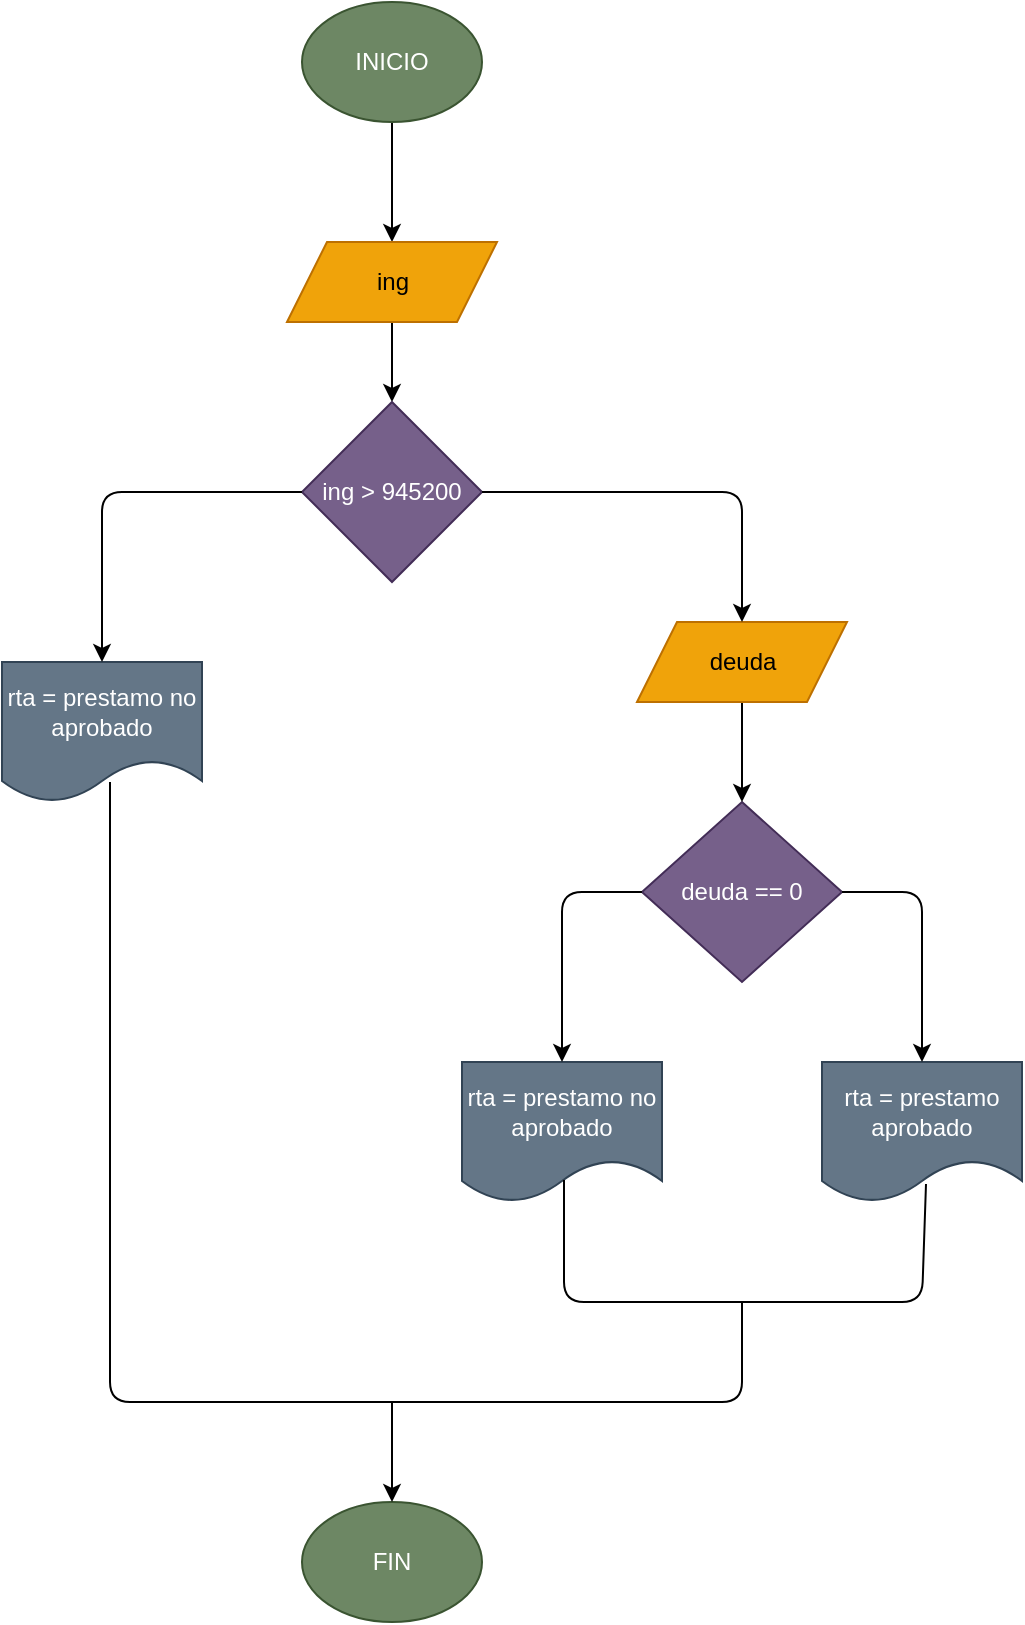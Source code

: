 <mxfile>
    <diagram id="4hFx81MA7K95iC1_LwgT" name="Página-1">
        <mxGraphModel dx="893" dy="411" grid="1" gridSize="10" guides="1" tooltips="1" connect="1" arrows="1" fold="1" page="1" pageScale="1" pageWidth="827" pageHeight="1169" math="0" shadow="0">
            <root>
                <mxCell id="0"/>
                <mxCell id="1" parent="0"/>
                <mxCell id="10" value="" style="edgeStyle=none;html=1;" edge="1" parent="1" source="2" target="3">
                    <mxGeometry relative="1" as="geometry"/>
                </mxCell>
                <mxCell id="2" value="INICIO" style="ellipse;whiteSpace=wrap;html=1;fillColor=#6d8764;fontColor=#ffffff;strokeColor=#3A5431;" vertex="1" parent="1">
                    <mxGeometry x="350" y="30" width="90" height="60" as="geometry"/>
                </mxCell>
                <mxCell id="11" value="" style="edgeStyle=none;html=1;" edge="1" parent="1" source="3" target="4">
                    <mxGeometry relative="1" as="geometry"/>
                </mxCell>
                <mxCell id="3" value="ing" style="shape=parallelogram;perimeter=parallelogramPerimeter;whiteSpace=wrap;html=1;fixedSize=1;fillColor=#f0a30a;fontColor=#000000;strokeColor=#BD7000;" vertex="1" parent="1">
                    <mxGeometry x="342.5" y="150" width="105" height="40" as="geometry"/>
                </mxCell>
                <mxCell id="4" value="ing &amp;gt; 945200" style="rhombus;whiteSpace=wrap;html=1;fillColor=#76608a;fontColor=#ffffff;strokeColor=#432D57;" vertex="1" parent="1">
                    <mxGeometry x="350" y="230" width="90" height="90" as="geometry"/>
                </mxCell>
                <mxCell id="6" value="deuda == 0" style="rhombus;whiteSpace=wrap;html=1;fillColor=#76608a;fontColor=#ffffff;strokeColor=#432D57;" vertex="1" parent="1">
                    <mxGeometry x="520" y="430" width="100" height="90" as="geometry"/>
                </mxCell>
                <mxCell id="7" value="rta = prestamo aprobado" style="shape=document;whiteSpace=wrap;html=1;boundedLbl=1;fillColor=#647687;fontColor=#ffffff;strokeColor=#314354;" vertex="1" parent="1">
                    <mxGeometry x="610" y="560" width="100" height="70" as="geometry"/>
                </mxCell>
                <mxCell id="8" value="rta = prestamo no aprobado" style="shape=document;whiteSpace=wrap;html=1;boundedLbl=1;fillColor=#647687;fontColor=#ffffff;strokeColor=#314354;" vertex="1" parent="1">
                    <mxGeometry x="430" y="560" width="100" height="70" as="geometry"/>
                </mxCell>
                <mxCell id="9" value="rta = prestamo no aprobado" style="shape=document;whiteSpace=wrap;html=1;boundedLbl=1;fillColor=#647687;fontColor=#ffffff;strokeColor=#314354;" vertex="1" parent="1">
                    <mxGeometry x="200" y="360" width="100" height="70" as="geometry"/>
                </mxCell>
                <mxCell id="14" value="" style="endArrow=classic;html=1;exitX=0;exitY=0.5;exitDx=0;exitDy=0;entryX=0.5;entryY=0;entryDx=0;entryDy=0;" edge="1" parent="1" source="4" target="9">
                    <mxGeometry width="50" height="50" relative="1" as="geometry">
                        <mxPoint x="350" y="280" as="sourcePoint"/>
                        <mxPoint x="400" y="230" as="targetPoint"/>
                        <Array as="points">
                            <mxPoint x="250" y="275"/>
                        </Array>
                    </mxGeometry>
                </mxCell>
                <mxCell id="16" value="" style="endArrow=classic;html=1;entryX=0.5;entryY=0;entryDx=0;entryDy=0;exitX=0;exitY=0.5;exitDx=0;exitDy=0;" edge="1" parent="1" source="6" target="8">
                    <mxGeometry width="50" height="50" relative="1" as="geometry">
                        <mxPoint x="450" y="500" as="sourcePoint"/>
                        <mxPoint x="500" y="450" as="targetPoint"/>
                        <Array as="points">
                            <mxPoint x="480" y="475"/>
                        </Array>
                    </mxGeometry>
                </mxCell>
                <mxCell id="17" value="" style="endArrow=classic;html=1;exitX=1;exitY=0.5;exitDx=0;exitDy=0;entryX=0.5;entryY=0;entryDx=0;entryDy=0;" edge="1" parent="1" source="6" target="7">
                    <mxGeometry width="50" height="50" relative="1" as="geometry">
                        <mxPoint x="605" y="480" as="sourcePoint"/>
                        <mxPoint x="655" y="430" as="targetPoint"/>
                        <Array as="points">
                            <mxPoint x="660" y="475"/>
                        </Array>
                    </mxGeometry>
                </mxCell>
                <mxCell id="18" value="FIN" style="ellipse;whiteSpace=wrap;html=1;fillColor=#6d8764;fontColor=#ffffff;strokeColor=#3A5431;" vertex="1" parent="1">
                    <mxGeometry x="350" y="780" width="90" height="60" as="geometry"/>
                </mxCell>
                <mxCell id="19" value="" style="endArrow=none;html=1;exitX=0.51;exitY=0.843;exitDx=0;exitDy=0;exitPerimeter=0;" edge="1" parent="1" source="8">
                    <mxGeometry width="50" height="50" relative="1" as="geometry">
                        <mxPoint x="510" y="680" as="sourcePoint"/>
                        <mxPoint x="570" y="680" as="targetPoint"/>
                        <Array as="points">
                            <mxPoint x="481" y="680"/>
                        </Array>
                    </mxGeometry>
                </mxCell>
                <mxCell id="20" value="" style="endArrow=none;html=1;entryX=0.52;entryY=0.871;entryDx=0;entryDy=0;entryPerimeter=0;" edge="1" parent="1" target="7">
                    <mxGeometry width="50" height="50" relative="1" as="geometry">
                        <mxPoint x="570" y="680" as="sourcePoint"/>
                        <mxPoint x="670" y="630" as="targetPoint"/>
                        <Array as="points">
                            <mxPoint x="660" y="680"/>
                        </Array>
                    </mxGeometry>
                </mxCell>
                <mxCell id="22" value="" style="endArrow=none;html=1;entryX=0.54;entryY=0.857;entryDx=0;entryDy=0;entryPerimeter=0;" edge="1" parent="1" target="9">
                    <mxGeometry width="50" height="50" relative="1" as="geometry">
                        <mxPoint x="570" y="680" as="sourcePoint"/>
                        <mxPoint x="250" y="460" as="targetPoint"/>
                        <Array as="points">
                            <mxPoint x="570" y="730"/>
                            <mxPoint x="254" y="730"/>
                        </Array>
                    </mxGeometry>
                </mxCell>
                <mxCell id="23" value="" style="endArrow=classic;html=1;" edge="1" parent="1" target="18">
                    <mxGeometry width="50" height="50" relative="1" as="geometry">
                        <mxPoint x="395" y="730" as="sourcePoint"/>
                        <mxPoint x="440" y="610" as="targetPoint"/>
                    </mxGeometry>
                </mxCell>
                <mxCell id="27" value="" style="edgeStyle=none;html=1;" edge="1" parent="1" source="25" target="6">
                    <mxGeometry relative="1" as="geometry"/>
                </mxCell>
                <mxCell id="25" value="deuda" style="shape=parallelogram;perimeter=parallelogramPerimeter;whiteSpace=wrap;html=1;fixedSize=1;fillColor=#f0a30a;fontColor=#000000;strokeColor=#BD7000;" vertex="1" parent="1">
                    <mxGeometry x="517.5" y="340" width="105" height="40" as="geometry"/>
                </mxCell>
                <mxCell id="26" value="" style="endArrow=classic;html=1;exitX=1;exitY=0.5;exitDx=0;exitDy=0;entryX=0.5;entryY=0;entryDx=0;entryDy=0;" edge="1" parent="1" source="4" target="25">
                    <mxGeometry width="50" height="50" relative="1" as="geometry">
                        <mxPoint x="440" y="270" as="sourcePoint"/>
                        <mxPoint x="490" y="220" as="targetPoint"/>
                        <Array as="points">
                            <mxPoint x="570" y="275"/>
                        </Array>
                    </mxGeometry>
                </mxCell>
            </root>
        </mxGraphModel>
    </diagram>
</mxfile>